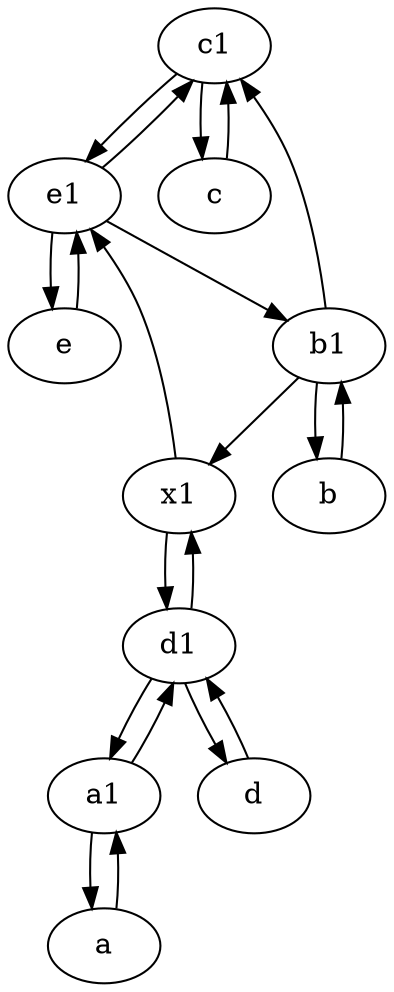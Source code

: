 digraph  {
	c1 [pos="30,15!"];
	a [pos="40,10!"];
	e1 [pos="25,45!"];
	c [pos="20,10!"];
	a1 [pos="40,15!"];
	e [pos="30,50!"];
	d [pos="20,30!"];
	x1;
	d1 [pos="25,30!"];
	b [pos="50,20!"];
	b1 [pos="45,20!"];
	a1 -> a;
	d1 -> x1;
	e1 -> c1;
	x1 -> e1;
	e1 -> e;
	x1 -> d1;
	e -> e1;
	d1 -> d;
	c1 -> c;
	c1 -> e1;
	d -> d1;
	a1 -> d1;
	b1 -> x1;
	d1 -> a1;
	c -> c1;
	a -> a1;
	b -> b1;
	e1 -> b1;
	b1 -> b;
	b1 -> c1;

	}